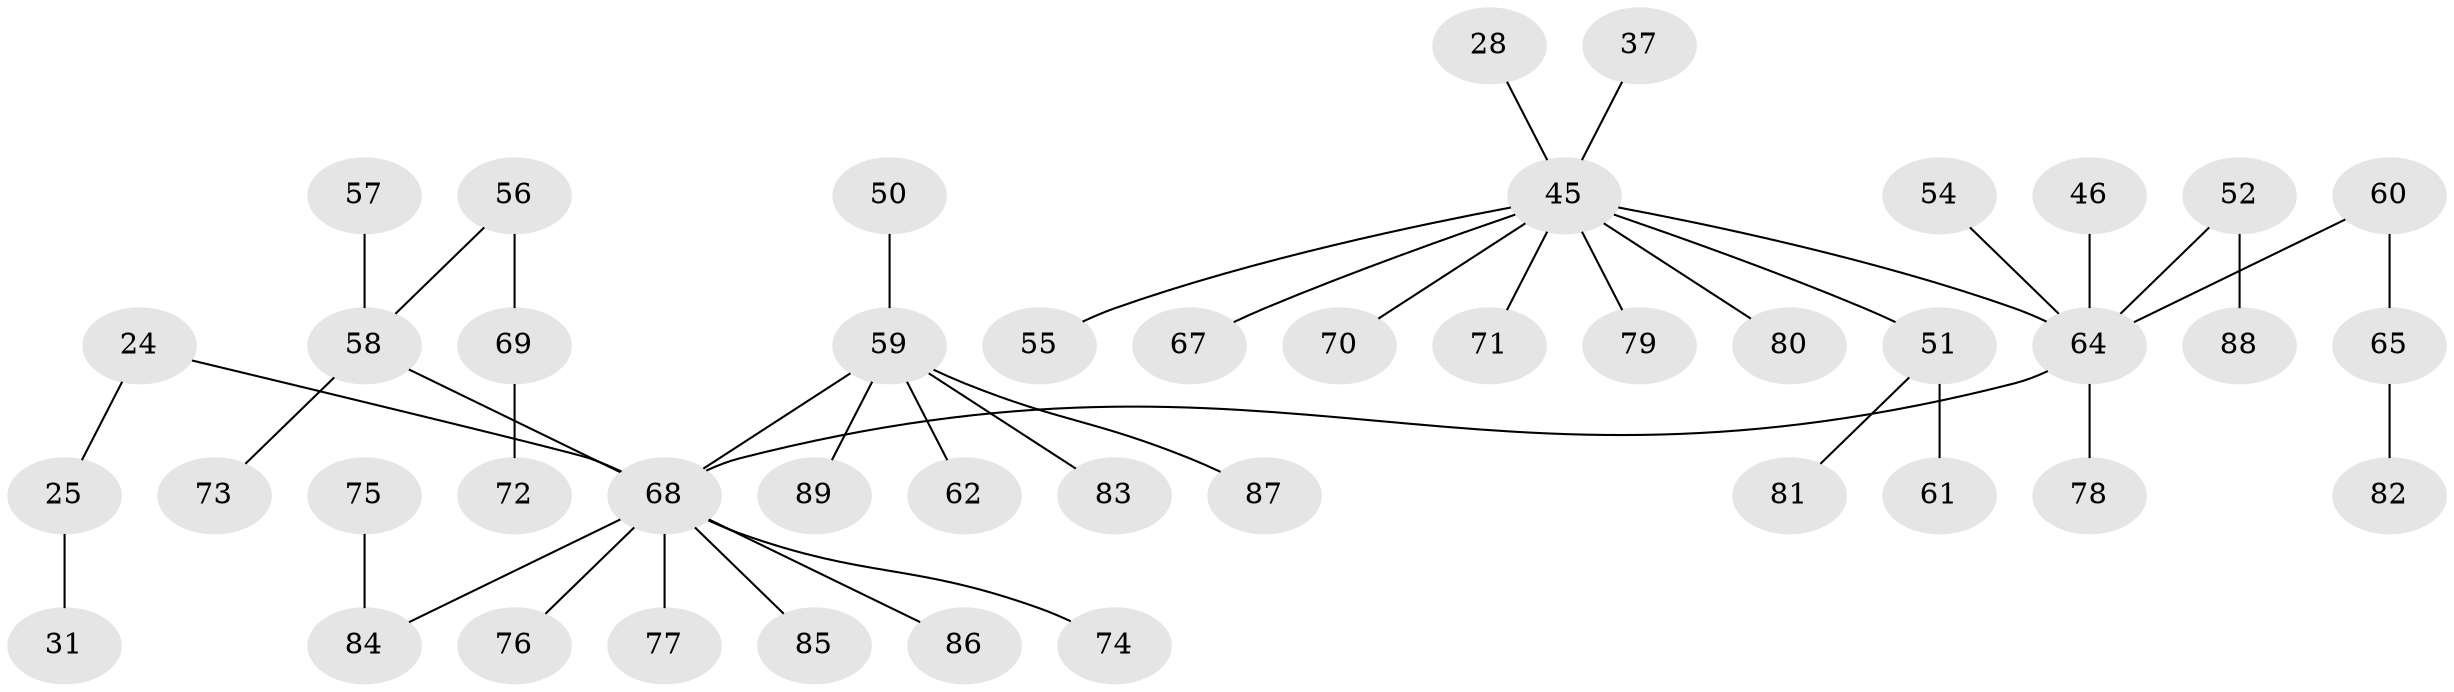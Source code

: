 // original degree distribution, {4: 0.056179775280898875, 5: 0.0449438202247191, 3: 0.15730337078651685, 2: 0.25842696629213485, 6: 0.011235955056179775, 1: 0.47191011235955055}
// Generated by graph-tools (version 1.1) at 2025/54/03/09/25 04:54:00]
// undirected, 44 vertices, 43 edges
graph export_dot {
graph [start="1"]
  node [color=gray90,style=filled];
  24 [super="+12"];
  25;
  28;
  31;
  37;
  45 [super="+41+38"];
  46;
  50;
  51;
  52;
  54;
  55;
  56;
  57;
  58 [super="+17+29"];
  59 [super="+48+44"];
  60;
  61;
  62;
  64 [super="+3+18+26"];
  65;
  67;
  68 [super="+2+35+30+63+40+42"];
  69;
  70;
  71;
  72;
  73;
  74;
  75;
  76;
  77;
  78;
  79;
  80;
  81;
  82;
  83;
  84 [super="+21+32+49+53+66"];
  85;
  86;
  87;
  88;
  89;
  24 -- 25;
  24 -- 68;
  25 -- 31;
  28 -- 45;
  37 -- 45;
  45 -- 70;
  45 -- 51;
  45 -- 64;
  45 -- 67;
  45 -- 71;
  45 -- 79;
  45 -- 80;
  45 -- 55;
  46 -- 64;
  50 -- 59;
  51 -- 61;
  51 -- 81;
  52 -- 88;
  52 -- 64;
  54 -- 64;
  56 -- 69;
  56 -- 58;
  57 -- 58;
  58 -- 73;
  58 -- 68;
  59 -- 87;
  59 -- 83;
  59 -- 68;
  59 -- 62;
  59 -- 89;
  60 -- 65;
  60 -- 64;
  64 -- 78;
  64 -- 68;
  65 -- 82;
  68 -- 77;
  68 -- 74;
  68 -- 84;
  68 -- 85;
  68 -- 86;
  68 -- 76;
  69 -- 72;
  75 -- 84;
}
